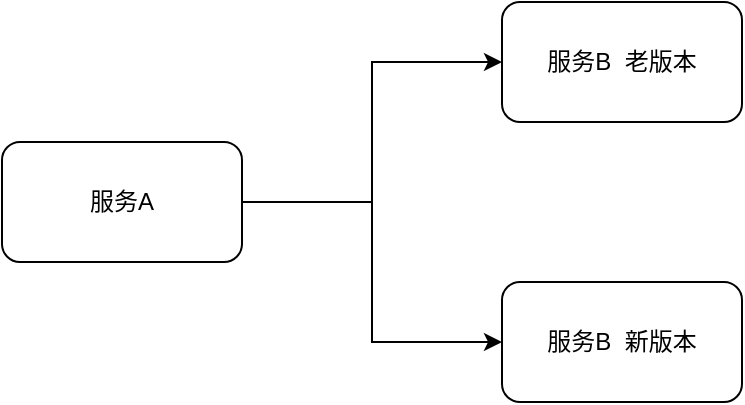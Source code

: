 <mxfile version="20.1.1" type="github">
  <diagram id="9TjPwVKUTpBeyKXtW_Yz" name="Page-1">
    <mxGraphModel dx="1186" dy="796" grid="0" gridSize="10" guides="1" tooltips="1" connect="1" arrows="1" fold="1" page="1" pageScale="1" pageWidth="3300" pageHeight="4681" math="0" shadow="0">
      <root>
        <mxCell id="0" />
        <mxCell id="1" parent="0" />
        <mxCell id="mTPiJXDfDGUkt82jH48M-4" style="edgeStyle=orthogonalEdgeStyle;rounded=0;orthogonalLoop=1;jettySize=auto;html=1;entryX=0;entryY=0.5;entryDx=0;entryDy=0;" edge="1" parent="1" source="mTPiJXDfDGUkt82jH48M-1" target="mTPiJXDfDGUkt82jH48M-2">
          <mxGeometry relative="1" as="geometry" />
        </mxCell>
        <mxCell id="mTPiJXDfDGUkt82jH48M-5" style="edgeStyle=orthogonalEdgeStyle;rounded=0;orthogonalLoop=1;jettySize=auto;html=1;entryX=0;entryY=0.5;entryDx=0;entryDy=0;" edge="1" parent="1" source="mTPiJXDfDGUkt82jH48M-1" target="mTPiJXDfDGUkt82jH48M-3">
          <mxGeometry relative="1" as="geometry" />
        </mxCell>
        <mxCell id="mTPiJXDfDGUkt82jH48M-1" value="服务A" style="rounded=1;whiteSpace=wrap;html=1;fillColor=default;strokeColor=default;" vertex="1" parent="1">
          <mxGeometry x="326" y="308" width="120" height="60" as="geometry" />
        </mxCell>
        <mxCell id="mTPiJXDfDGUkt82jH48M-2" value="服务B&amp;nbsp; 老版本" style="rounded=1;whiteSpace=wrap;html=1;strokeColor=default;fillColor=default;" vertex="1" parent="1">
          <mxGeometry x="576" y="238" width="120" height="60" as="geometry" />
        </mxCell>
        <mxCell id="mTPiJXDfDGUkt82jH48M-3" value="服务B&amp;nbsp; 新版本" style="rounded=1;whiteSpace=wrap;html=1;strokeColor=default;fillColor=default;" vertex="1" parent="1">
          <mxGeometry x="576" y="378" width="120" height="60" as="geometry" />
        </mxCell>
      </root>
    </mxGraphModel>
  </diagram>
</mxfile>
